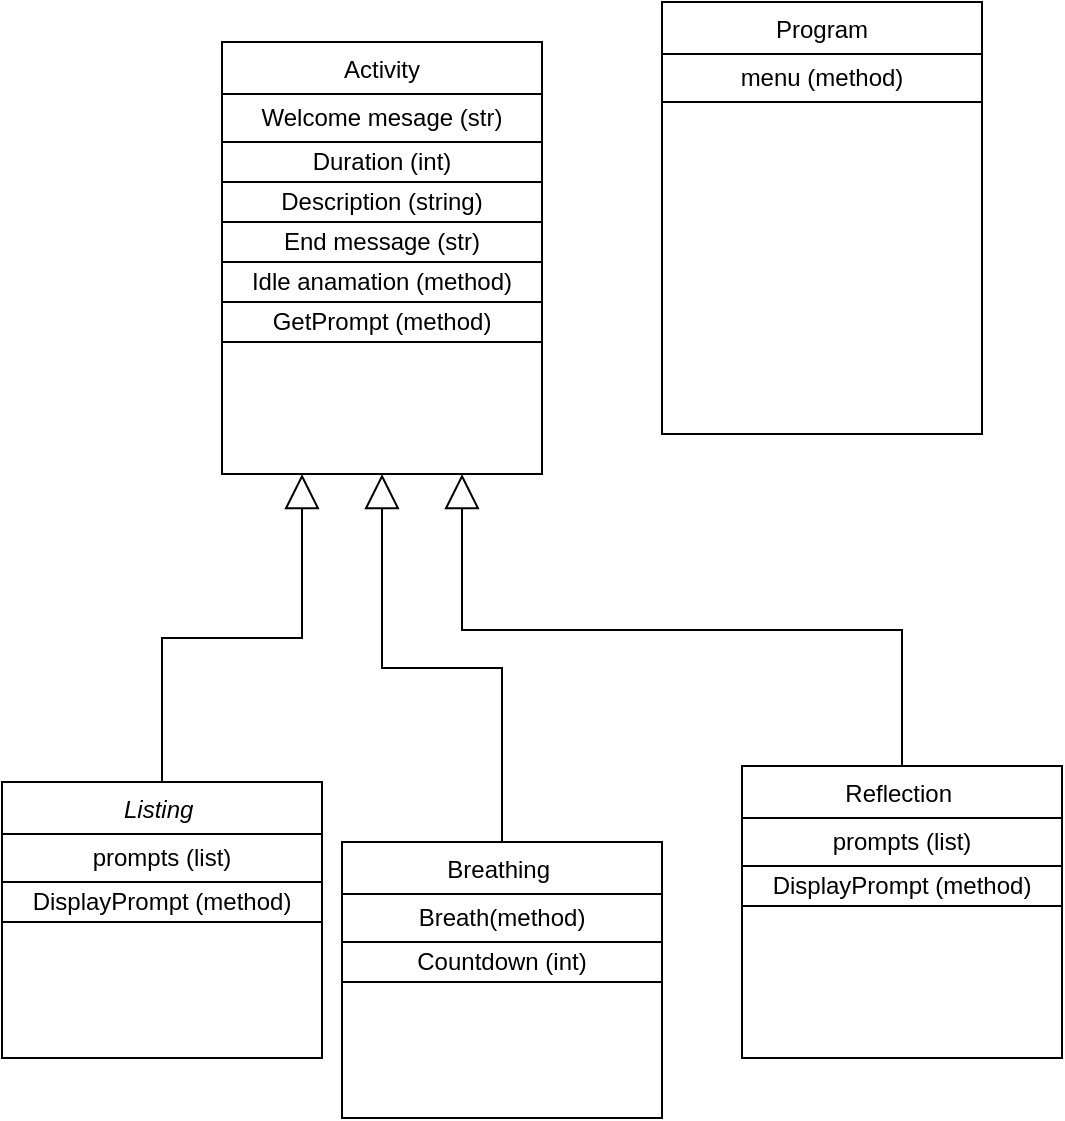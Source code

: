 <mxfile version="22.0.3" type="device">
  <diagram id="C5RBs43oDa-KdzZeNtuy" name="Page-1">
    <mxGraphModel dx="1418" dy="820" grid="1" gridSize="10" guides="1" tooltips="1" connect="1" arrows="1" fold="1" page="1" pageScale="1" pageWidth="827" pageHeight="1169" math="0" shadow="0">
      <root>
        <mxCell id="WIyWlLk6GJQsqaUBKTNV-0" />
        <mxCell id="WIyWlLk6GJQsqaUBKTNV-1" parent="WIyWlLk6GJQsqaUBKTNV-0" />
        <mxCell id="zkfFHV4jXpPFQw0GAbJ--0" value="Listing " style="swimlane;fontStyle=2;align=center;verticalAlign=top;childLayout=stackLayout;horizontal=1;startSize=26;horizontalStack=0;resizeParent=1;resizeLast=0;collapsible=1;marginBottom=0;rounded=0;shadow=0;strokeWidth=1;" parent="WIyWlLk6GJQsqaUBKTNV-1" vertex="1">
          <mxGeometry x="130" y="410" width="160" height="138" as="geometry">
            <mxRectangle x="230" y="140" width="160" height="26" as="alternateBounds" />
          </mxGeometry>
        </mxCell>
        <mxCell id="RgENuSNTIzKOygKHR2Vr-23" value="prompts (list)" style="whiteSpace=wrap;html=1;" parent="zkfFHV4jXpPFQw0GAbJ--0" vertex="1">
          <mxGeometry y="26" width="160" height="24" as="geometry" />
        </mxCell>
        <mxCell id="RgENuSNTIzKOygKHR2Vr-27" value="DisplayPrompt (method)" style="whiteSpace=wrap;html=1;" parent="zkfFHV4jXpPFQw0GAbJ--0" vertex="1">
          <mxGeometry y="50" width="160" height="20" as="geometry" />
        </mxCell>
        <mxCell id="zkfFHV4jXpPFQw0GAbJ--6" value="Breathing " style="swimlane;fontStyle=0;align=center;verticalAlign=top;childLayout=stackLayout;horizontal=1;startSize=26;horizontalStack=0;resizeParent=1;resizeLast=0;collapsible=1;marginBottom=0;rounded=0;shadow=0;strokeWidth=1;" parent="WIyWlLk6GJQsqaUBKTNV-1" vertex="1">
          <mxGeometry x="300" y="440" width="160" height="138" as="geometry">
            <mxRectangle x="130" y="380" width="160" height="26" as="alternateBounds" />
          </mxGeometry>
        </mxCell>
        <mxCell id="RgENuSNTIzKOygKHR2Vr-24" value="Breath(method)" style="whiteSpace=wrap;html=1;" parent="zkfFHV4jXpPFQw0GAbJ--6" vertex="1">
          <mxGeometry y="26" width="160" height="24" as="geometry" />
        </mxCell>
        <mxCell id="RgENuSNTIzKOygKHR2Vr-25" value="Countdown (int)" style="whiteSpace=wrap;html=1;" parent="zkfFHV4jXpPFQw0GAbJ--6" vertex="1">
          <mxGeometry y="50" width="160" height="20" as="geometry" />
        </mxCell>
        <mxCell id="RgENuSNTIzKOygKHR2Vr-10" style="edgeStyle=orthogonalEdgeStyle;rounded=0;orthogonalLoop=1;jettySize=auto;html=1;exitX=0.5;exitY=0;exitDx=0;exitDy=0;entryX=0.75;entryY=1;entryDx=0;entryDy=0;endArrow=block;endFill=0;endSize=15;" parent="WIyWlLk6GJQsqaUBKTNV-1" source="zkfFHV4jXpPFQw0GAbJ--13" target="RgENuSNTIzKOygKHR2Vr-3" edge="1">
          <mxGeometry relative="1" as="geometry">
            <mxPoint x="380" y="325.5" as="targetPoint" />
            <mxPoint x="650" y="569.5" as="sourcePoint" />
          </mxGeometry>
        </mxCell>
        <mxCell id="zkfFHV4jXpPFQw0GAbJ--13" value="Reflection " style="swimlane;fontStyle=0;align=center;verticalAlign=top;childLayout=stackLayout;horizontal=1;startSize=26;horizontalStack=0;resizeParent=1;resizeLast=0;collapsible=1;marginBottom=0;rounded=0;shadow=0;strokeWidth=1;" parent="WIyWlLk6GJQsqaUBKTNV-1" vertex="1">
          <mxGeometry x="500" y="402" width="160" height="146" as="geometry">
            <mxRectangle x="340" y="380" width="170" height="26" as="alternateBounds" />
          </mxGeometry>
        </mxCell>
        <mxCell id="RgENuSNTIzKOygKHR2Vr-21" value="prompts (list)" style="whiteSpace=wrap;html=1;" parent="zkfFHV4jXpPFQw0GAbJ--13" vertex="1">
          <mxGeometry y="26" width="160" height="24" as="geometry" />
        </mxCell>
        <mxCell id="RgENuSNTIzKOygKHR2Vr-26" value="DisplayPrompt (method)" style="whiteSpace=wrap;html=1;" parent="zkfFHV4jXpPFQw0GAbJ--13" vertex="1">
          <mxGeometry y="50" width="160" height="20" as="geometry" />
        </mxCell>
        <mxCell id="zkfFHV4jXpPFQw0GAbJ--17" value="Program" style="swimlane;fontStyle=0;align=center;verticalAlign=top;childLayout=stackLayout;horizontal=1;startSize=26;horizontalStack=0;resizeParent=1;resizeLast=0;collapsible=1;marginBottom=0;rounded=0;shadow=0;strokeWidth=1;" parent="WIyWlLk6GJQsqaUBKTNV-1" vertex="1">
          <mxGeometry x="460" y="20" width="160" height="216" as="geometry">
            <mxRectangle x="550" y="140" width="160" height="26" as="alternateBounds" />
          </mxGeometry>
        </mxCell>
        <mxCell id="RgENuSNTIzKOygKHR2Vr-20" value="menu (method)" style="whiteSpace=wrap;html=1;" parent="zkfFHV4jXpPFQw0GAbJ--17" vertex="1">
          <mxGeometry y="26" width="160" height="24" as="geometry" />
        </mxCell>
        <mxCell id="RgENuSNTIzKOygKHR2Vr-3" value="Activity" style="swimlane;fontStyle=0;align=center;verticalAlign=top;childLayout=stackLayout;horizontal=1;startSize=26;horizontalStack=0;resizeParent=1;resizeLast=0;collapsible=1;marginBottom=0;rounded=0;shadow=0;strokeWidth=1;" parent="WIyWlLk6GJQsqaUBKTNV-1" vertex="1">
          <mxGeometry x="240" y="40" width="160" height="216" as="geometry">
            <mxRectangle x="550" y="140" width="160" height="26" as="alternateBounds" />
          </mxGeometry>
        </mxCell>
        <mxCell id="RgENuSNTIzKOygKHR2Vr-4" value="Welcome mesage (str)" style="rounded=0;whiteSpace=wrap;html=1;" parent="RgENuSNTIzKOygKHR2Vr-3" vertex="1">
          <mxGeometry y="26" width="160" height="24" as="geometry" />
        </mxCell>
        <mxCell id="RgENuSNTIzKOygKHR2Vr-13" value="Duration (int)" style="whiteSpace=wrap;html=1;" parent="RgENuSNTIzKOygKHR2Vr-3" vertex="1">
          <mxGeometry y="50" width="160" height="20" as="geometry" />
        </mxCell>
        <mxCell id="RgENuSNTIzKOygKHR2Vr-17" value="Description (string)" style="whiteSpace=wrap;html=1;" parent="RgENuSNTIzKOygKHR2Vr-3" vertex="1">
          <mxGeometry y="70" width="160" height="20" as="geometry" />
        </mxCell>
        <mxCell id="RgENuSNTIzKOygKHR2Vr-18" value="End message (str)" style="whiteSpace=wrap;html=1;" parent="RgENuSNTIzKOygKHR2Vr-3" vertex="1">
          <mxGeometry y="90" width="160" height="20" as="geometry" />
        </mxCell>
        <mxCell id="RgENuSNTIzKOygKHR2Vr-19" value="Idle anamation (method)" style="whiteSpace=wrap;html=1;" parent="RgENuSNTIzKOygKHR2Vr-3" vertex="1">
          <mxGeometry y="110" width="160" height="20" as="geometry" />
        </mxCell>
        <mxCell id="RgENuSNTIzKOygKHR2Vr-22" value="GetPrompt (method)" style="whiteSpace=wrap;html=1;" parent="RgENuSNTIzKOygKHR2Vr-3" vertex="1">
          <mxGeometry y="130" width="160" height="20" as="geometry" />
        </mxCell>
        <mxCell id="RgENuSNTIzKOygKHR2Vr-11" style="edgeStyle=orthogonalEdgeStyle;rounded=0;orthogonalLoop=1;jettySize=auto;html=1;exitX=0.5;exitY=0;exitDx=0;exitDy=0;endArrow=block;endFill=0;endSize=15;entryX=0.25;entryY=1;entryDx=0;entryDy=0;" parent="WIyWlLk6GJQsqaUBKTNV-1" source="zkfFHV4jXpPFQw0GAbJ--0" target="RgENuSNTIzKOygKHR2Vr-3" edge="1">
          <mxGeometry relative="1" as="geometry">
            <mxPoint x="470" y="570" as="targetPoint" />
            <mxPoint x="370" y="635" as="sourcePoint" />
          </mxGeometry>
        </mxCell>
        <mxCell id="RgENuSNTIzKOygKHR2Vr-12" style="edgeStyle=orthogonalEdgeStyle;rounded=0;orthogonalLoop=1;jettySize=auto;html=1;exitX=0.5;exitY=0;exitDx=0;exitDy=0;entryX=0.5;entryY=1;entryDx=0;entryDy=0;endArrow=block;endFill=0;endSize=15;" parent="WIyWlLk6GJQsqaUBKTNV-1" source="zkfFHV4jXpPFQw0GAbJ--6" target="RgENuSNTIzKOygKHR2Vr-3" edge="1">
          <mxGeometry relative="1" as="geometry">
            <mxPoint x="290" y="300" as="targetPoint" />
            <mxPoint x="230" y="484" as="sourcePoint" />
          </mxGeometry>
        </mxCell>
      </root>
    </mxGraphModel>
  </diagram>
</mxfile>
